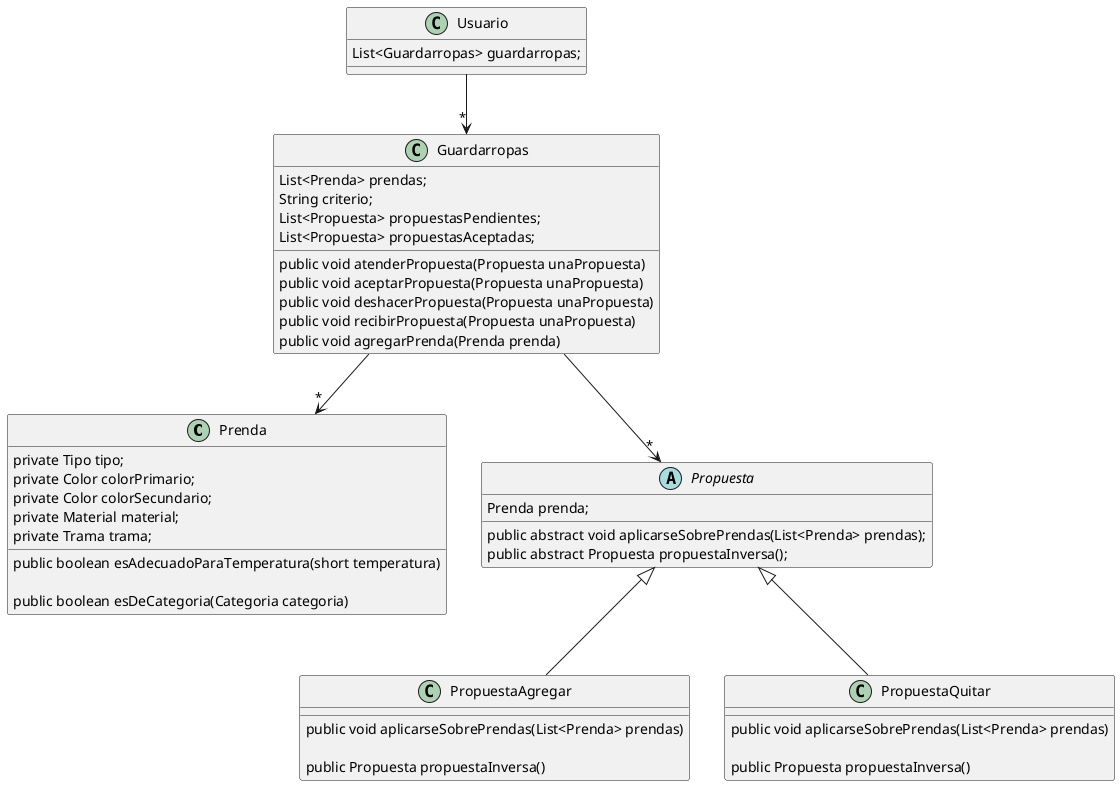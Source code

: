 @startuml
class Prenda {
	private Tipo tipo;
	private Color colorPrimario;
	private Color colorSecundario;
	private Material material;
	private Trama trama;

	public boolean esAdecuadoParaTemperatura(short temperatura)

	public boolean esDeCategoria(Categoria categoria)
}

class Guardarropas {
    List<Prenda> prendas;
    String criterio;
    List<Propuesta> propuestasPendientes;
    List<Propuesta> propuestasAceptadas;

    public void atenderPropuesta(Propuesta unaPropuesta)
    public void aceptarPropuesta(Propuesta unaPropuesta)
    public void deshacerPropuesta(Propuesta unaPropuesta)
    public void recibirPropuesta(Propuesta unaPropuesta)
    public void agregarPrenda(Prenda prenda)
}


abstract class Propuesta {
    Prenda prenda;

    public abstract void aplicarseSobrePrendas(List<Prenda> prendas);
    public abstract Propuesta propuestaInversa();
}

class PropuestaAgregar extends Propuesta{

    public void aplicarseSobrePrendas(List<Prenda> prendas)

    public Propuesta propuestaInversa()
}

class PropuestaQuitar extends Propuesta{

    public void aplicarseSobrePrendas(List<Prenda> prendas)

    public Propuesta propuestaInversa()
}

class Usuario {
    List<Guardarropas> guardarropas;
}


Usuario -->"*" Guardarropas
Guardarropas -->"*" Prenda
Guardarropas -->"*" Propuesta
@enduml
